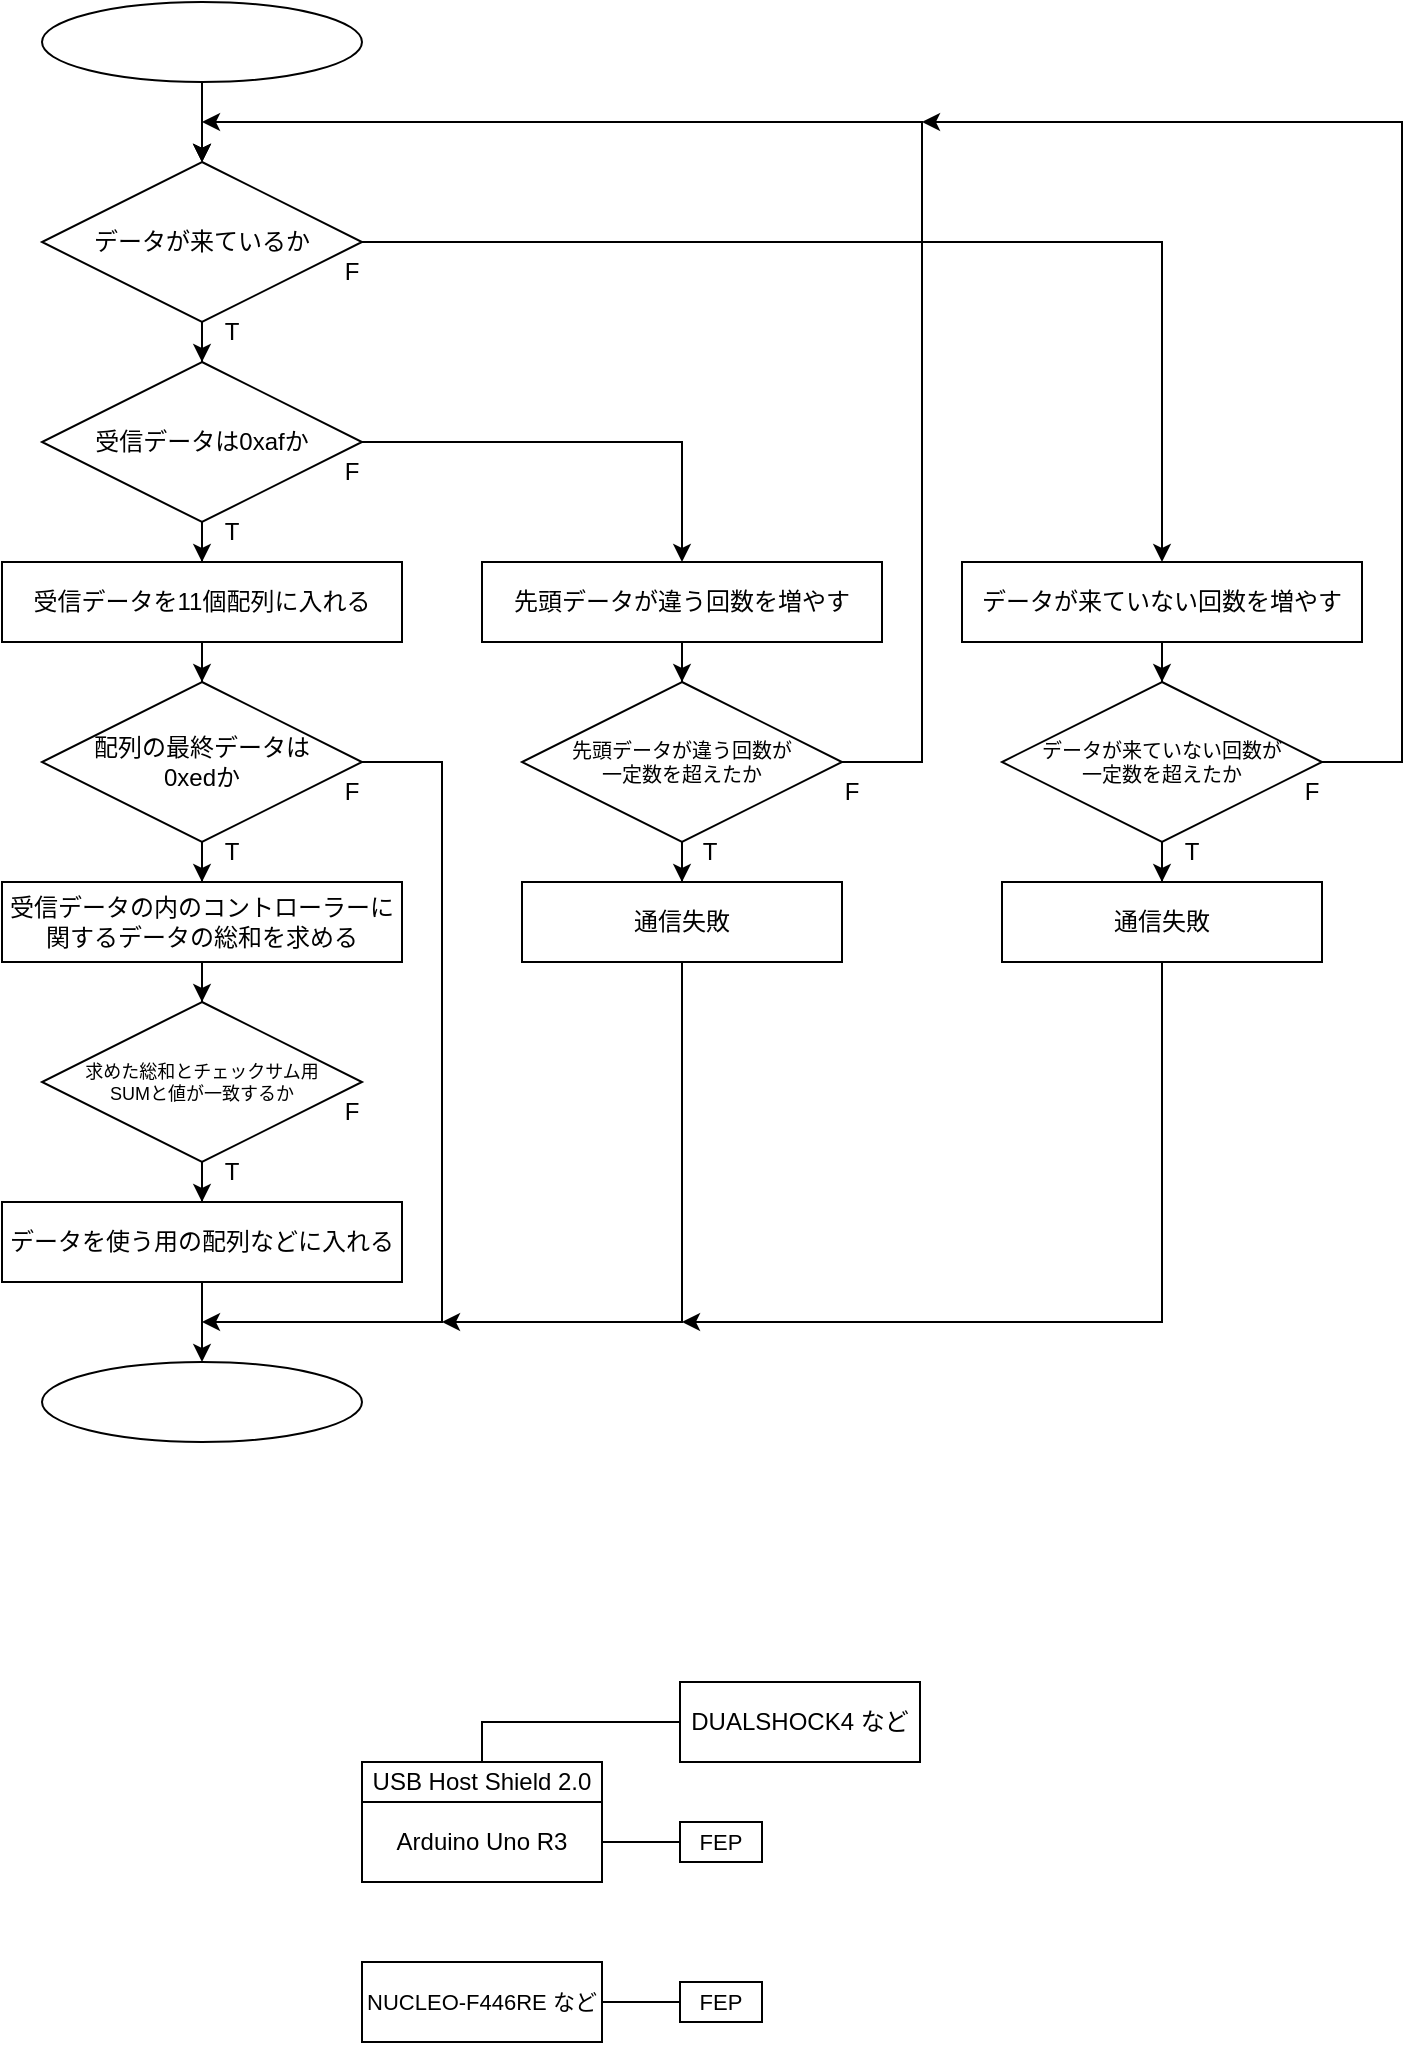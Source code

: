 <mxfile version="26.0.16">
  <diagram name="ページ1" id="tL2M7UDppxvaAbeHjXF0">
    <mxGraphModel dx="574" dy="334" grid="1" gridSize="10" guides="1" tooltips="1" connect="1" arrows="1" fold="1" page="1" pageScale="1" pageWidth="827" pageHeight="1169" math="0" shadow="0">
      <root>
        <mxCell id="0" />
        <mxCell id="1" parent="0" />
        <mxCell id="Yz4Y8FsrlbaDkXt01OW3-17" style="edgeStyle=orthogonalEdgeStyle;rounded=0;orthogonalLoop=1;jettySize=auto;html=1;exitX=0.5;exitY=1;exitDx=0;exitDy=0;" parent="1" source="Yz4Y8FsrlbaDkXt01OW3-1" target="Yz4Y8FsrlbaDkXt01OW3-2" edge="1">
          <mxGeometry relative="1" as="geometry" />
        </mxCell>
        <mxCell id="Yz4Y8FsrlbaDkXt01OW3-1" value="" style="ellipse;whiteSpace=wrap;html=1;" parent="1" vertex="1">
          <mxGeometry x="80" y="60" width="160" height="40" as="geometry" />
        </mxCell>
        <mxCell id="Yz4Y8FsrlbaDkXt01OW3-18" style="edgeStyle=orthogonalEdgeStyle;rounded=0;orthogonalLoop=1;jettySize=auto;html=1;exitX=0.5;exitY=1;exitDx=0;exitDy=0;" parent="1" source="Yz4Y8FsrlbaDkXt01OW3-2" target="Yz4Y8FsrlbaDkXt01OW3-3" edge="1">
          <mxGeometry relative="1" as="geometry" />
        </mxCell>
        <mxCell id="Yz4Y8FsrlbaDkXt01OW3-25" style="edgeStyle=orthogonalEdgeStyle;rounded=0;orthogonalLoop=1;jettySize=auto;html=1;exitX=1;exitY=0.5;exitDx=0;exitDy=0;" parent="1" source="Yz4Y8FsrlbaDkXt01OW3-2" target="Yz4Y8FsrlbaDkXt01OW3-11" edge="1">
          <mxGeometry relative="1" as="geometry">
            <Array as="points">
              <mxPoint x="640" y="180" />
            </Array>
          </mxGeometry>
        </mxCell>
        <mxCell id="Yz4Y8FsrlbaDkXt01OW3-2" value="データが来ているか" style="rhombus;whiteSpace=wrap;html=1;fontSize=12;" parent="1" vertex="1">
          <mxGeometry x="80" y="140" width="160" height="80" as="geometry" />
        </mxCell>
        <mxCell id="Yz4Y8FsrlbaDkXt01OW3-19" style="edgeStyle=orthogonalEdgeStyle;rounded=0;orthogonalLoop=1;jettySize=auto;html=1;exitX=0.5;exitY=1;exitDx=0;exitDy=0;" parent="1" source="Yz4Y8FsrlbaDkXt01OW3-3" target="Yz4Y8FsrlbaDkXt01OW3-4" edge="1">
          <mxGeometry relative="1" as="geometry" />
        </mxCell>
        <mxCell id="Yz4Y8FsrlbaDkXt01OW3-28" style="edgeStyle=orthogonalEdgeStyle;rounded=0;orthogonalLoop=1;jettySize=auto;html=1;exitX=1;exitY=0.5;exitDx=0;exitDy=0;" parent="1" source="Yz4Y8FsrlbaDkXt01OW3-3" target="Yz4Y8FsrlbaDkXt01OW3-14" edge="1">
          <mxGeometry relative="1" as="geometry">
            <Array as="points">
              <mxPoint x="400" y="280" />
            </Array>
          </mxGeometry>
        </mxCell>
        <mxCell id="Yz4Y8FsrlbaDkXt01OW3-3" value="受信データは0xafか" style="rhombus;whiteSpace=wrap;html=1;" parent="1" vertex="1">
          <mxGeometry x="80" y="240" width="160" height="80" as="geometry" />
        </mxCell>
        <mxCell id="Yz4Y8FsrlbaDkXt01OW3-20" style="edgeStyle=orthogonalEdgeStyle;rounded=0;orthogonalLoop=1;jettySize=auto;html=1;exitX=0.5;exitY=1;exitDx=0;exitDy=0;" parent="1" source="Yz4Y8FsrlbaDkXt01OW3-4" target="Yz4Y8FsrlbaDkXt01OW3-5" edge="1">
          <mxGeometry relative="1" as="geometry" />
        </mxCell>
        <mxCell id="Yz4Y8FsrlbaDkXt01OW3-4" value="受信データを11個配列に入れる" style="rounded=0;whiteSpace=wrap;html=1;" parent="1" vertex="1">
          <mxGeometry x="60" y="340" width="200" height="40" as="geometry" />
        </mxCell>
        <mxCell id="Yz4Y8FsrlbaDkXt01OW3-21" style="edgeStyle=orthogonalEdgeStyle;rounded=0;orthogonalLoop=1;jettySize=auto;html=1;exitX=0.5;exitY=1;exitDx=0;exitDy=0;" parent="1" source="Yz4Y8FsrlbaDkXt01OW3-5" target="Yz4Y8FsrlbaDkXt01OW3-7" edge="1">
          <mxGeometry relative="1" as="geometry" />
        </mxCell>
        <mxCell id="Yz4Y8FsrlbaDkXt01OW3-64" style="edgeStyle=orthogonalEdgeStyle;rounded=0;orthogonalLoop=1;jettySize=auto;html=1;exitX=1;exitY=0.5;exitDx=0;exitDy=0;" parent="1" source="Yz4Y8FsrlbaDkXt01OW3-5" edge="1">
          <mxGeometry relative="1" as="geometry">
            <mxPoint x="160" y="720" as="targetPoint" />
            <Array as="points">
              <mxPoint x="280" y="440" />
              <mxPoint x="280" y="720" />
            </Array>
          </mxGeometry>
        </mxCell>
        <mxCell id="Yz4Y8FsrlbaDkXt01OW3-5" value="配列の最終データは&lt;div&gt;0xedか&lt;/div&gt;" style="rhombus;whiteSpace=wrap;html=1;fontSize=12;" parent="1" vertex="1">
          <mxGeometry x="80" y="400" width="160" height="80" as="geometry" />
        </mxCell>
        <mxCell id="Yz4Y8FsrlbaDkXt01OW3-22" style="edgeStyle=orthogonalEdgeStyle;rounded=0;orthogonalLoop=1;jettySize=auto;html=1;exitX=0.5;exitY=1;exitDx=0;exitDy=0;" parent="1" source="Yz4Y8FsrlbaDkXt01OW3-7" target="Yz4Y8FsrlbaDkXt01OW3-8" edge="1">
          <mxGeometry relative="1" as="geometry" />
        </mxCell>
        <mxCell id="Yz4Y8FsrlbaDkXt01OW3-7" value="受信データの内のコントローラーに関するデータの総和を求める" style="rounded=0;whiteSpace=wrap;html=1;fontSize=12;" parent="1" vertex="1">
          <mxGeometry x="60" y="500" width="200" height="40" as="geometry" />
        </mxCell>
        <mxCell id="Yz4Y8FsrlbaDkXt01OW3-23" style="edgeStyle=orthogonalEdgeStyle;rounded=0;orthogonalLoop=1;jettySize=auto;html=1;exitX=0.5;exitY=1;exitDx=0;exitDy=0;" parent="1" source="Yz4Y8FsrlbaDkXt01OW3-8" target="Yz4Y8FsrlbaDkXt01OW3-9" edge="1">
          <mxGeometry relative="1" as="geometry" />
        </mxCell>
        <mxCell id="Yz4Y8FsrlbaDkXt01OW3-8" value="求めた総和とチェックサム用&lt;div&gt;SUMと値が一致するか&lt;/div&gt;" style="rhombus;whiteSpace=wrap;html=1;fontSize=9;" parent="1" vertex="1">
          <mxGeometry x="80" y="560" width="160" height="80" as="geometry" />
        </mxCell>
        <mxCell id="Yz4Y8FsrlbaDkXt01OW3-24" style="edgeStyle=orthogonalEdgeStyle;rounded=0;orthogonalLoop=1;jettySize=auto;html=1;exitX=0.5;exitY=1;exitDx=0;exitDy=0;" parent="1" source="Yz4Y8FsrlbaDkXt01OW3-9" target="Yz4Y8FsrlbaDkXt01OW3-10" edge="1">
          <mxGeometry relative="1" as="geometry" />
        </mxCell>
        <mxCell id="Yz4Y8FsrlbaDkXt01OW3-9" value="データを使う用の配列などに入れる" style="rounded=0;whiteSpace=wrap;html=1;" parent="1" vertex="1">
          <mxGeometry x="60" y="660" width="200" height="40" as="geometry" />
        </mxCell>
        <mxCell id="Yz4Y8FsrlbaDkXt01OW3-10" value="" style="ellipse;whiteSpace=wrap;html=1;" parent="1" vertex="1">
          <mxGeometry x="80" y="740" width="160" height="40" as="geometry" />
        </mxCell>
        <mxCell id="Yz4Y8FsrlbaDkXt01OW3-26" style="edgeStyle=orthogonalEdgeStyle;rounded=0;orthogonalLoop=1;jettySize=auto;html=1;exitX=0.5;exitY=1;exitDx=0;exitDy=0;" parent="1" source="Yz4Y8FsrlbaDkXt01OW3-11" target="Yz4Y8FsrlbaDkXt01OW3-12" edge="1">
          <mxGeometry relative="1" as="geometry" />
        </mxCell>
        <mxCell id="Yz4Y8FsrlbaDkXt01OW3-11" value="データが来ていない回数を増やす" style="rounded=0;whiteSpace=wrap;html=1;" parent="1" vertex="1">
          <mxGeometry x="540" y="340" width="200" height="40" as="geometry" />
        </mxCell>
        <mxCell id="Yz4Y8FsrlbaDkXt01OW3-27" style="edgeStyle=orthogonalEdgeStyle;rounded=0;orthogonalLoop=1;jettySize=auto;html=1;exitX=0.5;exitY=1;exitDx=0;exitDy=0;" parent="1" source="Yz4Y8FsrlbaDkXt01OW3-12" target="Yz4Y8FsrlbaDkXt01OW3-13" edge="1">
          <mxGeometry relative="1" as="geometry" />
        </mxCell>
        <mxCell id="Yz4Y8FsrlbaDkXt01OW3-65" style="edgeStyle=orthogonalEdgeStyle;rounded=0;orthogonalLoop=1;jettySize=auto;html=1;exitX=1;exitY=0.5;exitDx=0;exitDy=0;" parent="1" source="Yz4Y8FsrlbaDkXt01OW3-12" edge="1">
          <mxGeometry relative="1" as="geometry">
            <mxPoint x="520" y="120" as="targetPoint" />
            <Array as="points">
              <mxPoint x="760" y="440" />
              <mxPoint x="760" y="120" />
            </Array>
          </mxGeometry>
        </mxCell>
        <mxCell id="Yz4Y8FsrlbaDkXt01OW3-12" value="データが来ていない回数が&lt;div&gt;一定数を超えたか&lt;/div&gt;" style="rhombus;whiteSpace=wrap;html=1;fontSize=10;align=center;verticalAlign=middle;" parent="1" vertex="1">
          <mxGeometry x="560" y="400" width="160" height="80" as="geometry" />
        </mxCell>
        <mxCell id="Yz4Y8FsrlbaDkXt01OW3-61" style="edgeStyle=orthogonalEdgeStyle;rounded=0;orthogonalLoop=1;jettySize=auto;html=1;exitX=0.5;exitY=1;exitDx=0;exitDy=0;" parent="1" source="Yz4Y8FsrlbaDkXt01OW3-13" edge="1">
          <mxGeometry relative="1" as="geometry">
            <mxPoint x="400" y="720" as="targetPoint" />
            <Array as="points">
              <mxPoint x="640" y="720" />
            </Array>
          </mxGeometry>
        </mxCell>
        <mxCell id="Yz4Y8FsrlbaDkXt01OW3-13" value="通信失敗" style="rounded=0;whiteSpace=wrap;html=1;" parent="1" vertex="1">
          <mxGeometry x="560" y="500" width="160" height="40" as="geometry" />
        </mxCell>
        <mxCell id="Yz4Y8FsrlbaDkXt01OW3-29" style="edgeStyle=orthogonalEdgeStyle;rounded=0;orthogonalLoop=1;jettySize=auto;html=1;exitX=0.5;exitY=1;exitDx=0;exitDy=0;" parent="1" source="Yz4Y8FsrlbaDkXt01OW3-14" target="Yz4Y8FsrlbaDkXt01OW3-15" edge="1">
          <mxGeometry relative="1" as="geometry" />
        </mxCell>
        <mxCell id="Yz4Y8FsrlbaDkXt01OW3-14" value="先頭データが違う回数を増やす" style="rounded=0;whiteSpace=wrap;html=1;" parent="1" vertex="1">
          <mxGeometry x="300" y="340" width="200" height="40" as="geometry" />
        </mxCell>
        <mxCell id="Yz4Y8FsrlbaDkXt01OW3-30" style="edgeStyle=orthogonalEdgeStyle;rounded=0;orthogonalLoop=1;jettySize=auto;html=1;exitX=0.5;exitY=1;exitDx=0;exitDy=0;" parent="1" source="Yz4Y8FsrlbaDkXt01OW3-15" target="Yz4Y8FsrlbaDkXt01OW3-16" edge="1">
          <mxGeometry relative="1" as="geometry" />
        </mxCell>
        <mxCell id="Yz4Y8FsrlbaDkXt01OW3-34" style="edgeStyle=orthogonalEdgeStyle;rounded=0;orthogonalLoop=1;jettySize=auto;html=1;exitDx=0;exitDy=0;" parent="1" target="Yz4Y8FsrlbaDkXt01OW3-2" edge="1">
          <mxGeometry relative="1" as="geometry">
            <mxPoint x="160" y="120" as="sourcePoint" />
            <Array as="points">
              <mxPoint x="160" y="120" />
            </Array>
          </mxGeometry>
        </mxCell>
        <mxCell id="Yz4Y8FsrlbaDkXt01OW3-45" style="edgeStyle=orthogonalEdgeStyle;rounded=0;orthogonalLoop=1;jettySize=auto;html=1;exitDx=0;exitDy=0;" parent="1" target="Yz4Y8FsrlbaDkXt01OW3-2" edge="1">
          <mxGeometry relative="1" as="geometry">
            <mxPoint x="160" y="120" as="sourcePoint" />
            <Array as="points">
              <mxPoint x="160" y="120" />
            </Array>
          </mxGeometry>
        </mxCell>
        <mxCell id="Yz4Y8FsrlbaDkXt01OW3-15" value="先頭データが違う回数が&lt;div&gt;一定数を超えたか&lt;/div&gt;" style="rhombus;whiteSpace=wrap;html=1;fontSize=10;" parent="1" vertex="1">
          <mxGeometry x="320" y="400" width="160" height="80" as="geometry" />
        </mxCell>
        <mxCell id="Yz4Y8FsrlbaDkXt01OW3-62" style="edgeStyle=orthogonalEdgeStyle;rounded=0;orthogonalLoop=1;jettySize=auto;html=1;exitX=0.5;exitY=1;exitDx=0;exitDy=0;" parent="1" source="Yz4Y8FsrlbaDkXt01OW3-16" edge="1">
          <mxGeometry relative="1" as="geometry">
            <mxPoint x="280" y="720" as="targetPoint" />
            <Array as="points">
              <mxPoint x="400" y="720" />
            </Array>
          </mxGeometry>
        </mxCell>
        <mxCell id="Yz4Y8FsrlbaDkXt01OW3-16" value="通信失敗" style="rounded=0;whiteSpace=wrap;html=1;" parent="1" vertex="1">
          <mxGeometry x="320" y="500" width="160" height="40" as="geometry" />
        </mxCell>
        <mxCell id="Yz4Y8FsrlbaDkXt01OW3-47" value="T" style="text;html=1;align=center;verticalAlign=middle;whiteSpace=wrap;rounded=0;" parent="1" vertex="1">
          <mxGeometry x="160" y="310" width="30" height="30" as="geometry" />
        </mxCell>
        <mxCell id="Yz4Y8FsrlbaDkXt01OW3-48" value="F" style="text;html=1;align=center;verticalAlign=middle;whiteSpace=wrap;rounded=0;" parent="1" vertex="1">
          <mxGeometry x="220" y="280" width="30" height="30" as="geometry" />
        </mxCell>
        <mxCell id="Yz4Y8FsrlbaDkXt01OW3-49" value="T" style="text;html=1;align=center;verticalAlign=middle;whiteSpace=wrap;rounded=0;" parent="1" vertex="1">
          <mxGeometry x="160" y="210" width="30" height="30" as="geometry" />
        </mxCell>
        <mxCell id="Yz4Y8FsrlbaDkXt01OW3-50" value="T" style="text;html=1;align=center;verticalAlign=middle;whiteSpace=wrap;rounded=0;" parent="1" vertex="1">
          <mxGeometry x="160" y="470" width="30" height="30" as="geometry" />
        </mxCell>
        <mxCell id="Yz4Y8FsrlbaDkXt01OW3-51" value="T" style="text;html=1;align=center;verticalAlign=middle;whiteSpace=wrap;rounded=0;" parent="1" vertex="1">
          <mxGeometry x="160" y="630" width="30" height="30" as="geometry" />
        </mxCell>
        <mxCell id="Yz4Y8FsrlbaDkXt01OW3-52" value="T" style="text;html=1;align=center;verticalAlign=middle;whiteSpace=wrap;rounded=0;" parent="1" vertex="1">
          <mxGeometry x="399" y="470" width="30" height="30" as="geometry" />
        </mxCell>
        <mxCell id="Yz4Y8FsrlbaDkXt01OW3-53" value="T" style="text;html=1;align=center;verticalAlign=middle;whiteSpace=wrap;rounded=0;" parent="1" vertex="1">
          <mxGeometry x="640" y="470" width="30" height="30" as="geometry" />
        </mxCell>
        <mxCell id="Yz4Y8FsrlbaDkXt01OW3-54" value="F" style="text;html=1;align=center;verticalAlign=middle;whiteSpace=wrap;rounded=0;" parent="1" vertex="1">
          <mxGeometry x="220" y="180" width="30" height="30" as="geometry" />
        </mxCell>
        <mxCell id="Yz4Y8FsrlbaDkXt01OW3-55" value="F" style="text;html=1;align=center;verticalAlign=middle;whiteSpace=wrap;rounded=0;" parent="1" vertex="1">
          <mxGeometry x="220" y="440" width="30" height="30" as="geometry" />
        </mxCell>
        <mxCell id="Yz4Y8FsrlbaDkXt01OW3-56" value="F" style="text;html=1;align=center;verticalAlign=middle;whiteSpace=wrap;rounded=0;" parent="1" vertex="1">
          <mxGeometry x="220" y="600" width="30" height="30" as="geometry" />
        </mxCell>
        <mxCell id="Yz4Y8FsrlbaDkXt01OW3-57" value="F" style="text;html=1;align=center;verticalAlign=middle;whiteSpace=wrap;rounded=0;" parent="1" vertex="1">
          <mxGeometry x="470" y="440" width="30" height="30" as="geometry" />
        </mxCell>
        <mxCell id="Yz4Y8FsrlbaDkXt01OW3-58" value="F" style="text;html=1;align=center;verticalAlign=middle;whiteSpace=wrap;rounded=0;" parent="1" vertex="1">
          <mxGeometry x="700" y="440" width="30" height="30" as="geometry" />
        </mxCell>
        <mxCell id="Yz4Y8FsrlbaDkXt01OW3-59" value="" style="edgeStyle=orthogonalEdgeStyle;rounded=0;orthogonalLoop=1;jettySize=auto;html=1;exitX=1;exitY=0.5;exitDx=0;exitDy=0;" parent="1" source="Yz4Y8FsrlbaDkXt01OW3-15" edge="1">
          <mxGeometry relative="1" as="geometry">
            <mxPoint x="480" y="440" as="sourcePoint" />
            <mxPoint x="160" y="120" as="targetPoint" />
            <Array as="points">
              <mxPoint x="520" y="440" />
              <mxPoint x="520" y="120" />
            </Array>
          </mxGeometry>
        </mxCell>
        <mxCell id="bhpmXlbfqUmF6bJcL2Kn-14" style="edgeStyle=orthogonalEdgeStyle;shape=connector;rounded=0;orthogonalLoop=1;jettySize=auto;html=1;exitX=1;exitY=0.5;exitDx=0;exitDy=0;strokeColor=default;align=center;verticalAlign=middle;fontFamily=Helvetica;fontSize=11;fontColor=default;labelBackgroundColor=default;startFill=0;endArrow=none;" edge="1" parent="1" source="bhpmXlbfqUmF6bJcL2Kn-3" target="bhpmXlbfqUmF6bJcL2Kn-12">
          <mxGeometry relative="1" as="geometry" />
        </mxCell>
        <mxCell id="bhpmXlbfqUmF6bJcL2Kn-3" value="Arduino Uno R3" style="rounded=0;whiteSpace=wrap;html=1;" vertex="1" parent="1">
          <mxGeometry x="240" y="960" width="120" height="40" as="geometry" />
        </mxCell>
        <mxCell id="bhpmXlbfqUmF6bJcL2Kn-4" value="USB Host Shield 2.0" style="rounded=0;whiteSpace=wrap;html=1;" vertex="1" parent="1">
          <mxGeometry x="240" y="940" width="120" height="20" as="geometry" />
        </mxCell>
        <mxCell id="bhpmXlbfqUmF6bJcL2Kn-11" style="edgeStyle=orthogonalEdgeStyle;shape=connector;rounded=0;orthogonalLoop=1;jettySize=auto;html=1;exitX=0;exitY=0.5;exitDx=0;exitDy=0;entryX=0.5;entryY=0;entryDx=0;entryDy=0;strokeColor=default;align=center;verticalAlign=middle;fontFamily=Helvetica;fontSize=11;fontColor=default;labelBackgroundColor=default;startFill=0;endArrow=none;" edge="1" parent="1" source="bhpmXlbfqUmF6bJcL2Kn-5" target="bhpmXlbfqUmF6bJcL2Kn-4">
          <mxGeometry relative="1" as="geometry" />
        </mxCell>
        <mxCell id="bhpmXlbfqUmF6bJcL2Kn-5" value="DUALSHOCK4 など" style="rounded=0;whiteSpace=wrap;html=1;" vertex="1" parent="1">
          <mxGeometry x="399" y="900" width="120" height="40" as="geometry" />
        </mxCell>
        <mxCell id="bhpmXlbfqUmF6bJcL2Kn-12" value="FEP" style="rounded=0;whiteSpace=wrap;html=1;fontFamily=Helvetica;fontSize=11;fontColor=default;labelBackgroundColor=default;" vertex="1" parent="1">
          <mxGeometry x="399" y="970" width="41" height="20" as="geometry" />
        </mxCell>
        <mxCell id="bhpmXlbfqUmF6bJcL2Kn-18" style="edgeStyle=orthogonalEdgeStyle;shape=connector;rounded=0;orthogonalLoop=1;jettySize=auto;html=1;exitX=1;exitY=0.5;exitDx=0;exitDy=0;strokeColor=default;align=center;verticalAlign=middle;fontFamily=Helvetica;fontSize=11;fontColor=default;labelBackgroundColor=default;startFill=0;endArrow=none;" edge="1" parent="1" source="bhpmXlbfqUmF6bJcL2Kn-15" target="bhpmXlbfqUmF6bJcL2Kn-17">
          <mxGeometry relative="1" as="geometry" />
        </mxCell>
        <mxCell id="bhpmXlbfqUmF6bJcL2Kn-15" value="NUCLEO-F446RE など" style="rounded=0;whiteSpace=wrap;html=1;fontFamily=Helvetica;fontSize=11;fontColor=default;labelBackgroundColor=default;" vertex="1" parent="1">
          <mxGeometry x="240" y="1040" width="120" height="40" as="geometry" />
        </mxCell>
        <mxCell id="bhpmXlbfqUmF6bJcL2Kn-17" value="FEP" style="rounded=0;whiteSpace=wrap;html=1;fontFamily=Helvetica;fontSize=11;fontColor=default;labelBackgroundColor=default;" vertex="1" parent="1">
          <mxGeometry x="399" y="1050" width="41" height="20" as="geometry" />
        </mxCell>
      </root>
    </mxGraphModel>
  </diagram>
</mxfile>
